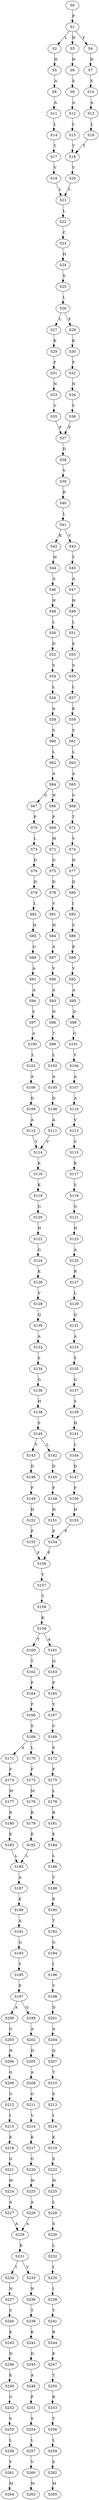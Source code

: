 strict digraph  {
	S0 -> S1 [ label = P ];
	S1 -> S2 [ label = L ];
	S1 -> S3 [ label = H ];
	S1 -> S4 [ label = F ];
	S2 -> S5 [ label = H ];
	S3 -> S6 [ label = H ];
	S4 -> S7 [ label = H ];
	S5 -> S8 [ label = A ];
	S6 -> S9 [ label = S ];
	S7 -> S10 [ label = S ];
	S8 -> S11 [ label = A ];
	S9 -> S12 [ label = A ];
	S10 -> S13 [ label = A ];
	S11 -> S14 [ label = L ];
	S12 -> S15 [ label = L ];
	S13 -> S16 [ label = L ];
	S14 -> S17 [ label = T ];
	S15 -> S18 [ label = T ];
	S16 -> S18 [ label = T ];
	S17 -> S19 [ label = V ];
	S18 -> S20 [ label = V ];
	S19 -> S21 [ label = L ];
	S20 -> S21 [ label = L ];
	S21 -> S22 [ label = L ];
	S22 -> S23 [ label = C ];
	S23 -> S24 [ label = H ];
	S24 -> S25 [ label = S ];
	S25 -> S26 [ label = L ];
	S26 -> S27 [ label = L ];
	S26 -> S28 [ label = F ];
	S27 -> S29 [ label = K ];
	S28 -> S30 [ label = K ];
	S29 -> S31 [ label = F ];
	S30 -> S32 [ label = F ];
	S31 -> S33 [ label = N ];
	S32 -> S34 [ label = N ];
	S33 -> S35 [ label = V ];
	S34 -> S36 [ label = V ];
	S35 -> S37 [ label = P ];
	S36 -> S37 [ label = P ];
	S37 -> S38 [ label = D ];
	S38 -> S39 [ label = V ];
	S39 -> S40 [ label = R ];
	S40 -> S41 [ label = L ];
	S41 -> S42 [ label = K ];
	S41 -> S43 [ label = V ];
	S42 -> S44 [ label = H ];
	S43 -> S45 [ label = Y ];
	S44 -> S46 [ label = A ];
	S45 -> S47 [ label = A ];
	S46 -> S48 [ label = H ];
	S47 -> S49 [ label = H ];
	S48 -> S50 [ label = L ];
	S49 -> S51 [ label = L ];
	S50 -> S52 [ label = D ];
	S51 -> S53 [ label = E ];
	S52 -> S54 [ label = S ];
	S53 -> S55 [ label = S ];
	S54 -> S56 [ label = L ];
	S55 -> S57 [ label = L ];
	S56 -> S58 [ label = A ];
	S57 -> S59 [ label = K ];
	S58 -> S60 [ label = S ];
	S59 -> S61 [ label = S ];
	S60 -> S62 [ label = L ];
	S61 -> S63 [ label = L ];
	S62 -> S64 [ label = A ];
	S63 -> S65 [ label = A ];
	S64 -> S66 [ label = N ];
	S64 -> S67 [ label = G ];
	S65 -> S68 [ label = S ];
	S66 -> S69 [ label = P ];
	S67 -> S70 [ label = P ];
	S68 -> S71 [ label = T ];
	S69 -> S72 [ label = M ];
	S70 -> S73 [ label = L ];
	S71 -> S74 [ label = V ];
	S72 -> S75 [ label = D ];
	S73 -> S76 [ label = D ];
	S74 -> S77 [ label = N ];
	S75 -> S78 [ label = D ];
	S76 -> S79 [ label = D ];
	S77 -> S80 [ label = D ];
	S78 -> S81 [ label = V ];
	S79 -> S82 [ label = L ];
	S80 -> S83 [ label = I ];
	S81 -> S84 [ label = H ];
	S82 -> S85 [ label = H ];
	S83 -> S86 [ label = S ];
	S84 -> S87 [ label = A ];
	S85 -> S88 [ label = G ];
	S86 -> S89 [ label = K ];
	S87 -> S90 [ label = V ];
	S88 -> S91 [ label = A ];
	S89 -> S92 [ label = V ];
	S90 -> S93 [ label = A ];
	S91 -> S94 [ label = A ];
	S92 -> S95 [ label = A ];
	S93 -> S96 [ label = N ];
	S94 -> S97 [ label = S ];
	S95 -> S98 [ label = D ];
	S96 -> S99 [ label = T ];
	S97 -> S100 [ label = A ];
	S98 -> S101 [ label = G ];
	S99 -> S102 [ label = L ];
	S100 -> S103 [ label = L ];
	S101 -> S104 [ label = V ];
	S102 -> S105 [ label = A ];
	S103 -> S106 [ label = A ];
	S104 -> S107 [ label = A ];
	S105 -> S108 [ label = D ];
	S106 -> S109 [ label = D ];
	S107 -> S110 [ label = A ];
	S108 -> S111 [ label = A ];
	S109 -> S112 [ label = A ];
	S110 -> S113 [ label = V ];
	S111 -> S114 [ label = V ];
	S112 -> S114 [ label = V ];
	S113 -> S115 [ label = V ];
	S114 -> S116 [ label = K ];
	S115 -> S117 [ label = K ];
	S116 -> S118 [ label = K ];
	S117 -> S119 [ label = S ];
	S118 -> S120 [ label = G ];
	S119 -> S121 [ label = G ];
	S120 -> S122 [ label = H ];
	S121 -> S123 [ label = H ];
	S122 -> S124 [ label = G ];
	S123 -> S125 [ label = A ];
	S124 -> S126 [ label = K ];
	S125 -> S127 [ label = R ];
	S126 -> S128 [ label = V ];
	S127 -> S129 [ label = L ];
	S128 -> S130 [ label = Q ];
	S129 -> S131 [ label = Q ];
	S130 -> S132 [ label = A ];
	S131 -> S133 [ label = A ];
	S132 -> S134 [ label = S ];
	S133 -> S135 [ label = S ];
	S134 -> S136 [ label = G ];
	S135 -> S137 [ label = G ];
	S136 -> S138 [ label = H ];
	S137 -> S139 [ label = S ];
	S138 -> S140 [ label = S ];
	S139 -> S141 [ label = H ];
	S140 -> S142 [ label = L ];
	S140 -> S143 [ label = V ];
	S141 -> S144 [ label = L ];
	S142 -> S145 [ label = D ];
	S143 -> S146 [ label = D ];
	S144 -> S147 [ label = D ];
	S145 -> S148 [ label = F ];
	S146 -> S149 [ label = F ];
	S147 -> S150 [ label = F ];
	S148 -> S151 [ label = H ];
	S149 -> S152 [ label = H ];
	S150 -> S153 [ label = H ];
	S151 -> S154 [ label = P ];
	S152 -> S155 [ label = P ];
	S153 -> S154 [ label = P ];
	S154 -> S156 [ label = F ];
	S155 -> S156 [ label = F ];
	S156 -> S157 [ label = Y ];
	S157 -> S158 [ label = T ];
	S158 -> S159 [ label = K ];
	S159 -> S160 [ label = T ];
	S159 -> S161 [ label = A ];
	S160 -> S162 [ label = T ];
	S161 -> S163 [ label = Q ];
	S162 -> S164 [ label = P ];
	S163 -> S165 [ label = P ];
	S164 -> S166 [ label = F ];
	S165 -> S167 [ label = Y ];
	S166 -> S168 [ label = S ];
	S167 -> S169 [ label = C ];
	S168 -> S170 [ label = L ];
	S168 -> S171 [ label = A ];
	S169 -> S172 [ label = S ];
	S170 -> S173 [ label = F ];
	S171 -> S174 [ label = F ];
	S172 -> S175 [ label = F ];
	S173 -> S176 [ label = M ];
	S174 -> S177 [ label = M ];
	S175 -> S178 [ label = L ];
	S176 -> S179 [ label = R ];
	S177 -> S180 [ label = R ];
	S178 -> S181 [ label = R ];
	S179 -> S182 [ label = E ];
	S180 -> S183 [ label = E ];
	S181 -> S184 [ label = E ];
	S182 -> S185 [ label = L ];
	S183 -> S185 [ label = L ];
	S184 -> S186 [ label = L ];
	S185 -> S187 [ label = A ];
	S186 -> S188 [ label = T ];
	S187 -> S189 [ label = E ];
	S188 -> S190 [ label = E ];
	S189 -> S191 [ label = A ];
	S190 -> S192 [ label = T ];
	S191 -> S193 [ label = G ];
	S192 -> S194 [ label = G ];
	S193 -> S195 [ label = Y ];
	S194 -> S196 [ label = I ];
	S195 -> S197 [ label = E ];
	S196 -> S198 [ label = V ];
	S197 -> S199 [ label = G ];
	S197 -> S200 [ label = A ];
	S198 -> S201 [ label = D ];
	S199 -> S202 [ label = A ];
	S200 -> S203 [ label = G ];
	S201 -> S204 [ label = A ];
	S202 -> S205 [ label = H ];
	S203 -> S206 [ label = H ];
	S204 -> S207 [ label = Q ];
	S205 -> S208 [ label = A ];
	S206 -> S209 [ label = G ];
	S207 -> S210 [ label = T ];
	S208 -> S211 [ label = G ];
	S209 -> S212 [ label = G ];
	S210 -> S213 [ label = S ];
	S211 -> S214 [ label = V ];
	S212 -> S215 [ label = I ];
	S213 -> S216 [ label = I ];
	S214 -> S217 [ label = K ];
	S215 -> S218 [ label = K ];
	S216 -> S219 [ label = K ];
	S217 -> S220 [ label = G ];
	S218 -> S221 [ label = G ];
	S219 -> S222 [ label = S ];
	S220 -> S223 [ label = W ];
	S221 -> S224 [ label = W ];
	S222 -> S225 [ label = W ];
	S223 -> S226 [ label = A ];
	S224 -> S227 [ label = A ];
	S225 -> S228 [ label = L ];
	S226 -> S229 [ label = A ];
	S227 -> S229 [ label = A ];
	S228 -> S230 [ label = S ];
	S229 -> S231 [ label = K ];
	S230 -> S232 [ label = L ];
	S231 -> S233 [ label = V ];
	S231 -> S234 [ label = I ];
	S232 -> S235 [ label = I ];
	S233 -> S236 [ label = N ];
	S234 -> S237 [ label = N ];
	S235 -> S238 [ label = I ];
	S236 -> S239 [ label = T ];
	S237 -> S240 [ label = S ];
	S238 -> S241 [ label = T ];
	S239 -> S242 [ label = K ];
	S240 -> S243 [ label = K ];
	S241 -> S244 [ label = R ];
	S242 -> S245 [ label = D ];
	S243 -> S246 [ label = D ];
	S244 -> S247 [ label = E ];
	S245 -> S248 [ label = A ];
	S246 -> S249 [ label = E ];
	S247 -> S250 [ label = T ];
	S248 -> S251 [ label = P ];
	S249 -> S252 [ label = G ];
	S250 -> S253 [ label = R ];
	S251 -> S254 [ label = S ];
	S252 -> S255 [ label = S ];
	S253 -> S256 [ label = T ];
	S254 -> S257 [ label = L ];
	S255 -> S258 [ label = L ];
	S256 -> S259 [ label = L ];
	S257 -> S260 [ label = V ];
	S258 -> S261 [ label = V ];
	S259 -> S262 [ label = S ];
	S260 -> S263 [ label = M ];
	S261 -> S264 [ label = M ];
	S262 -> S265 [ label = M ];
}
